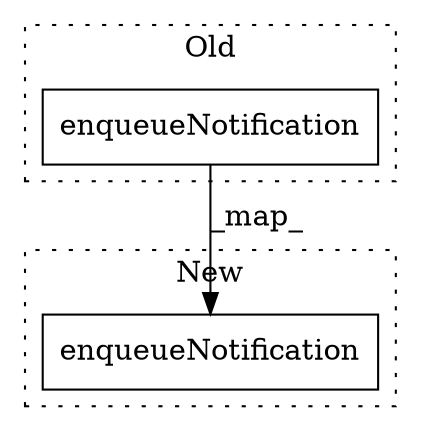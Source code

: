 digraph G {
subgraph cluster0 {
1 [label="enqueueNotification" a="32" s="4618,4683" l="20,1" shape="box"];
label = "Old";
style="dotted";
}
subgraph cluster1 {
2 [label="enqueueNotification" a="32" s="4410,4475" l="20,1" shape="box"];
label = "New";
style="dotted";
}
1 -> 2 [label="_map_"];
}